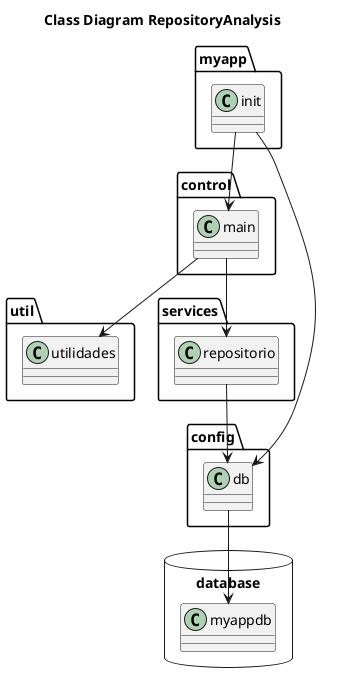 @startuml

title Class Diagram RepositoryAnalysis

package myapp <<Folder>> {
  class init
}

package control <<Folder>> {
  class main
}

package util <<Folder>> {
  class utilidades
}

package services <<Folder>> {
  class repositorio
}

package config <<Folder>> {
  class db
}

package database <<Database>> {
  class myappdb
}


init --> db
init --> main
db --> myappdb
main --> repositorio
repositorio --> db
main --> utilidades

@enduml